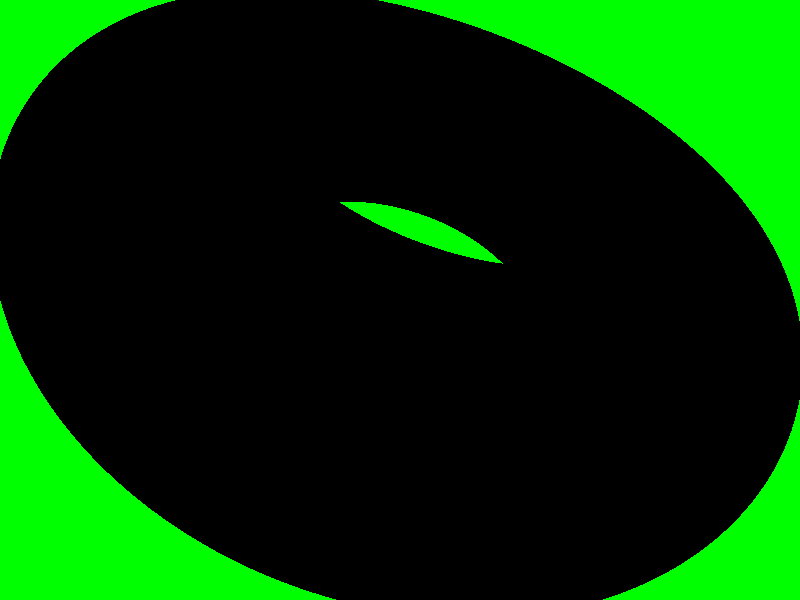 #include "colors.inc"
#include "shapes.inc"
#include "textures.inc"

#declare R = 4;
#declare r = 2;

#declare rad = function(x,y) { atan2(x, y) / (2 * pi) }
#declare dist = function(x,y) { sqrt(x * x + y * y) }
                                                               
#declare torus_u = function(x,y,z) { rad(z, x) }
#declare torus_v = function(x,y,z) { rad(y, dist(x, z) - R) }
                                                               
camera {   
  location <0,0,10>
  look_at <0,0,0>
}                                             

torus {
  R r
  uv_mapping
  pigment {
#ifdef (VMAP)
      // torus_v(x,y,z)
      gradient -v
#end
#ifdef (UMAP)
      // torus_u(x,y,z)
      gradient u
#end
  }
  rotate 45*x
  rotate -22.5*y
  translate <-0.4, 1.25, 0>
  finish {
    ambient 1.0
  }
}

background {
  Green
}